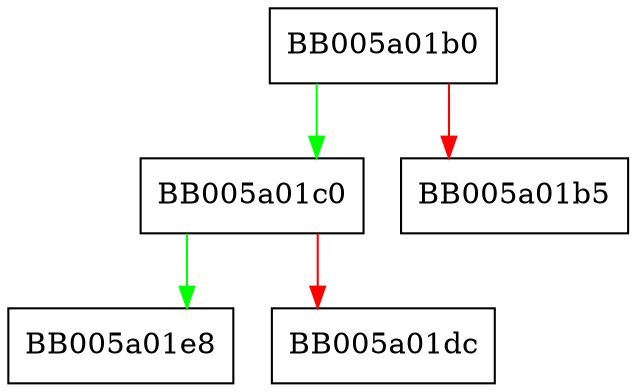 digraph unreserve_encoder_store {
  node [shape="box"];
  graph [splines=ortho];
  BB005a01b0 -> BB005a01c0 [color="green"];
  BB005a01b0 -> BB005a01b5 [color="red"];
  BB005a01c0 -> BB005a01e8 [color="green"];
  BB005a01c0 -> BB005a01dc [color="red"];
}